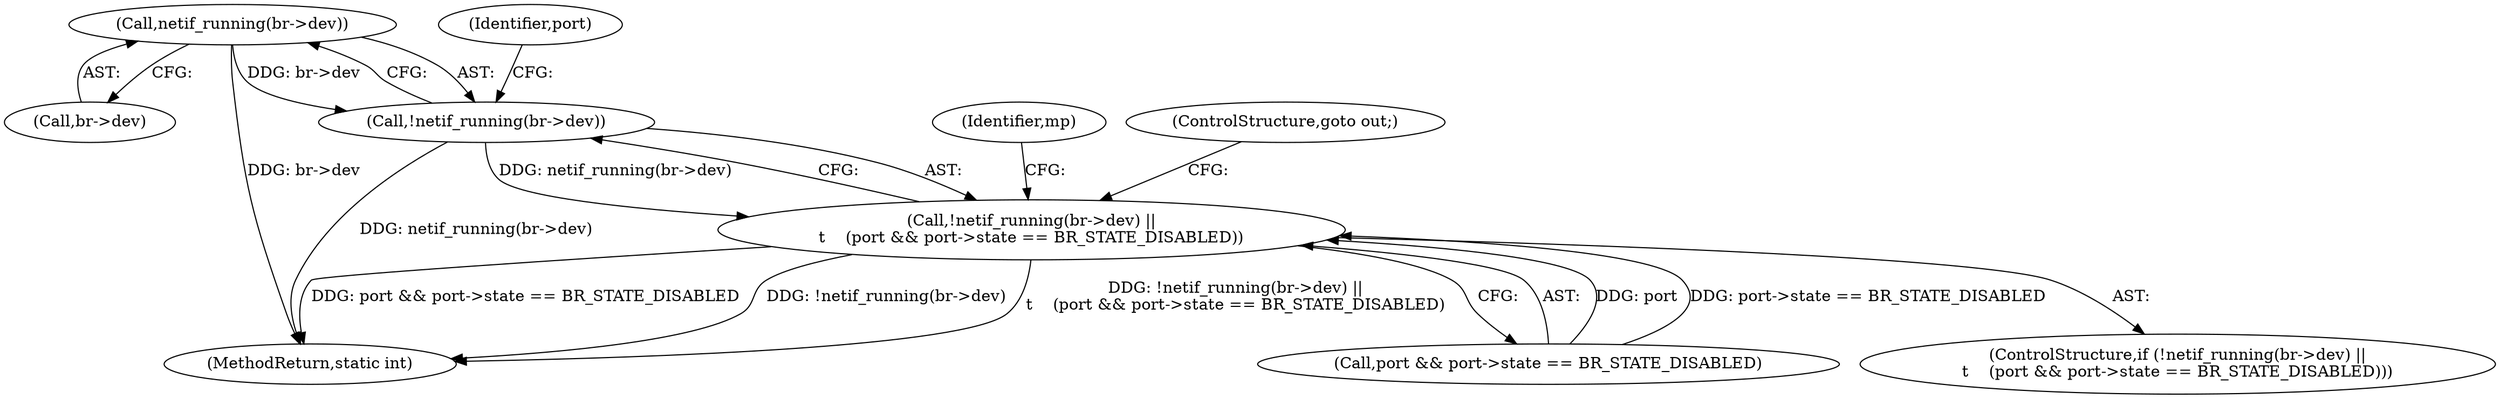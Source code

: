 digraph "0_linux_6b0d6a9b4296fa16a28d10d416db7a770fc03287@pointer" {
"1000121" [label="(Call,netif_running(br->dev))"];
"1000120" [label="(Call,!netif_running(br->dev))"];
"1000119" [label="(Call,!netif_running(br->dev) ||\n\t    (port && port->state == BR_STATE_DISABLED))"];
"1000118" [label="(ControlStructure,if (!netif_running(br->dev) ||\n\t    (port && port->state == BR_STATE_DISABLED)))"];
"1000304" [label="(MethodReturn,static int)"];
"1000121" [label="(Call,netif_running(br->dev))"];
"1000132" [label="(ControlStructure,goto out;)"];
"1000126" [label="(Identifier,port)"];
"1000125" [label="(Call,port && port->state == BR_STATE_DISABLED)"];
"1000119" [label="(Call,!netif_running(br->dev) ||\n\t    (port && port->state == BR_STATE_DISABLED))"];
"1000122" [label="(Call,br->dev)"];
"1000120" [label="(Call,!netif_running(br->dev))"];
"1000134" [label="(Identifier,mp)"];
"1000121" -> "1000120"  [label="AST: "];
"1000121" -> "1000122"  [label="CFG: "];
"1000122" -> "1000121"  [label="AST: "];
"1000120" -> "1000121"  [label="CFG: "];
"1000121" -> "1000304"  [label="DDG: br->dev"];
"1000121" -> "1000120"  [label="DDG: br->dev"];
"1000120" -> "1000119"  [label="AST: "];
"1000126" -> "1000120"  [label="CFG: "];
"1000119" -> "1000120"  [label="CFG: "];
"1000120" -> "1000304"  [label="DDG: netif_running(br->dev)"];
"1000120" -> "1000119"  [label="DDG: netif_running(br->dev)"];
"1000119" -> "1000118"  [label="AST: "];
"1000119" -> "1000125"  [label="CFG: "];
"1000125" -> "1000119"  [label="AST: "];
"1000132" -> "1000119"  [label="CFG: "];
"1000134" -> "1000119"  [label="CFG: "];
"1000119" -> "1000304"  [label="DDG: port && port->state == BR_STATE_DISABLED"];
"1000119" -> "1000304"  [label="DDG: !netif_running(br->dev)"];
"1000119" -> "1000304"  [label="DDG: !netif_running(br->dev) ||\n\t    (port && port->state == BR_STATE_DISABLED)"];
"1000125" -> "1000119"  [label="DDG: port"];
"1000125" -> "1000119"  [label="DDG: port->state == BR_STATE_DISABLED"];
}
